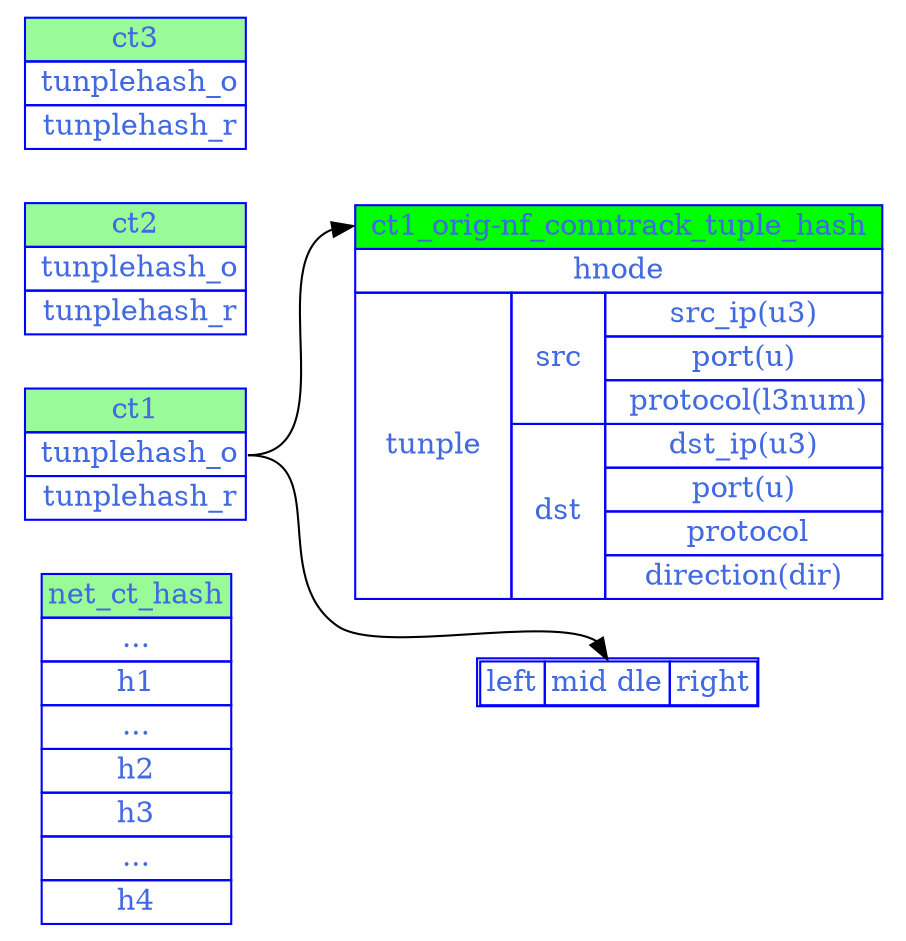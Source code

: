digraph G {
  graph [
		rankdir=LR
	];
	node [color=blue,
		fontcolor=royalblue,
		label="\N",
		shape=plaintext,
	];


  net_ct [label=< <TABLE BORDER="0" CELLBORDER="1"  CELLSPACING="0">
            <TR > <TD BGCOLOR="palegreen" PORT="f0">net_ct_hash</TD></TR>
            <TR> <TD>...</TD></TR>
            <TR> <TD PORT="f1">h1</TD></TR>
            <TR> <TD>...</TD></TR>
            <TR> <TD PORT="f2">h2</TD></TR>
            <TR> <TD PORT="f3">h3</TD></TR>
            <TR> <TD>...</TD></TR>
            <TR> <TD PORT="f4">h4</TD></TR>
            </TABLE> >];
  
  ct1 [label=< <table border="0" cellborder="1"  cellspacing="0">
            <tr > <td port="f0" bgcolor="palegreen"> ct1 </td></tr>
            <tr > <td PORT="f1"> tunplehash_o</td></tr>
            <tr > <td PORT="f2"> tunplehash_r</td></tr>
            </table> >];
 
  ct2 [label=< <table border="0" cellborder="1"  cellspacing="0">
            <tr > <td port="f0" bgcolor="palegreen"> ct2 </td></tr>
            <tr > <td PORT="f1"> tunplehash_o</td></tr>
            <tr > <td PORT="f2"> tunplehash_r</td></tr>
            </table> >];

  ct3 [label=< <table border="0" cellborder="1"  cellspacing="0">
            <tr > <td port="f0" bgcolor="palegreen"> ct3 </td></tr>
            <tr > <td PORT="f1"> tunplehash_o</td></tr>
            <tr > <td PORT="f2"> tunplehash_r</td></tr>
            </table> >];


  tunple_org_1 [label=< <table border="0" cellborder="1"  cellspacing="0">
            <tr > <td PORT="f0" bgcolor="green" colspan="3"> ct1_orig-nf_conntrack_tuple_hash </td></tr>
            <tr > <td PORT="f1" colspan="3"> hnode </td></tr>
            <tr > 
              <td PORT="f2" rowspan="7" > tunple </td>
              <td PORT="f3" rowspan="3" > src </td>
              <td> src_ip(u3) </td>
            </tr>
            <tr><td> port(u) </td> </tr>
            <tr><td> protocol(l3num)</td> </tr>
            <tr>
              <td PORT="f3" rowspan="4" > dst </td>
              <td> dst_ip(u3) </td>
            </tr>
            <tr><td> port(u) </td></tr>
            <tr><td> protocol</td></tr>
            <tr><td> direction(dir) </td></tr>
            </table>>];

  struct1 [label=< <TABLE BORDER="1" CELLBORDER="1" CELLSPACING="0"> 
              <TR><TD>left</TD>
                <TD PORT="f1">mid dle</TD>
                <TD PORT="f2">right</TD>
              </TR> 
            </TABLE>>]; 
 
  ct1:f1 -> struct1:f1;
  ct1:f1 -> tunple_org_1:f0;

}

